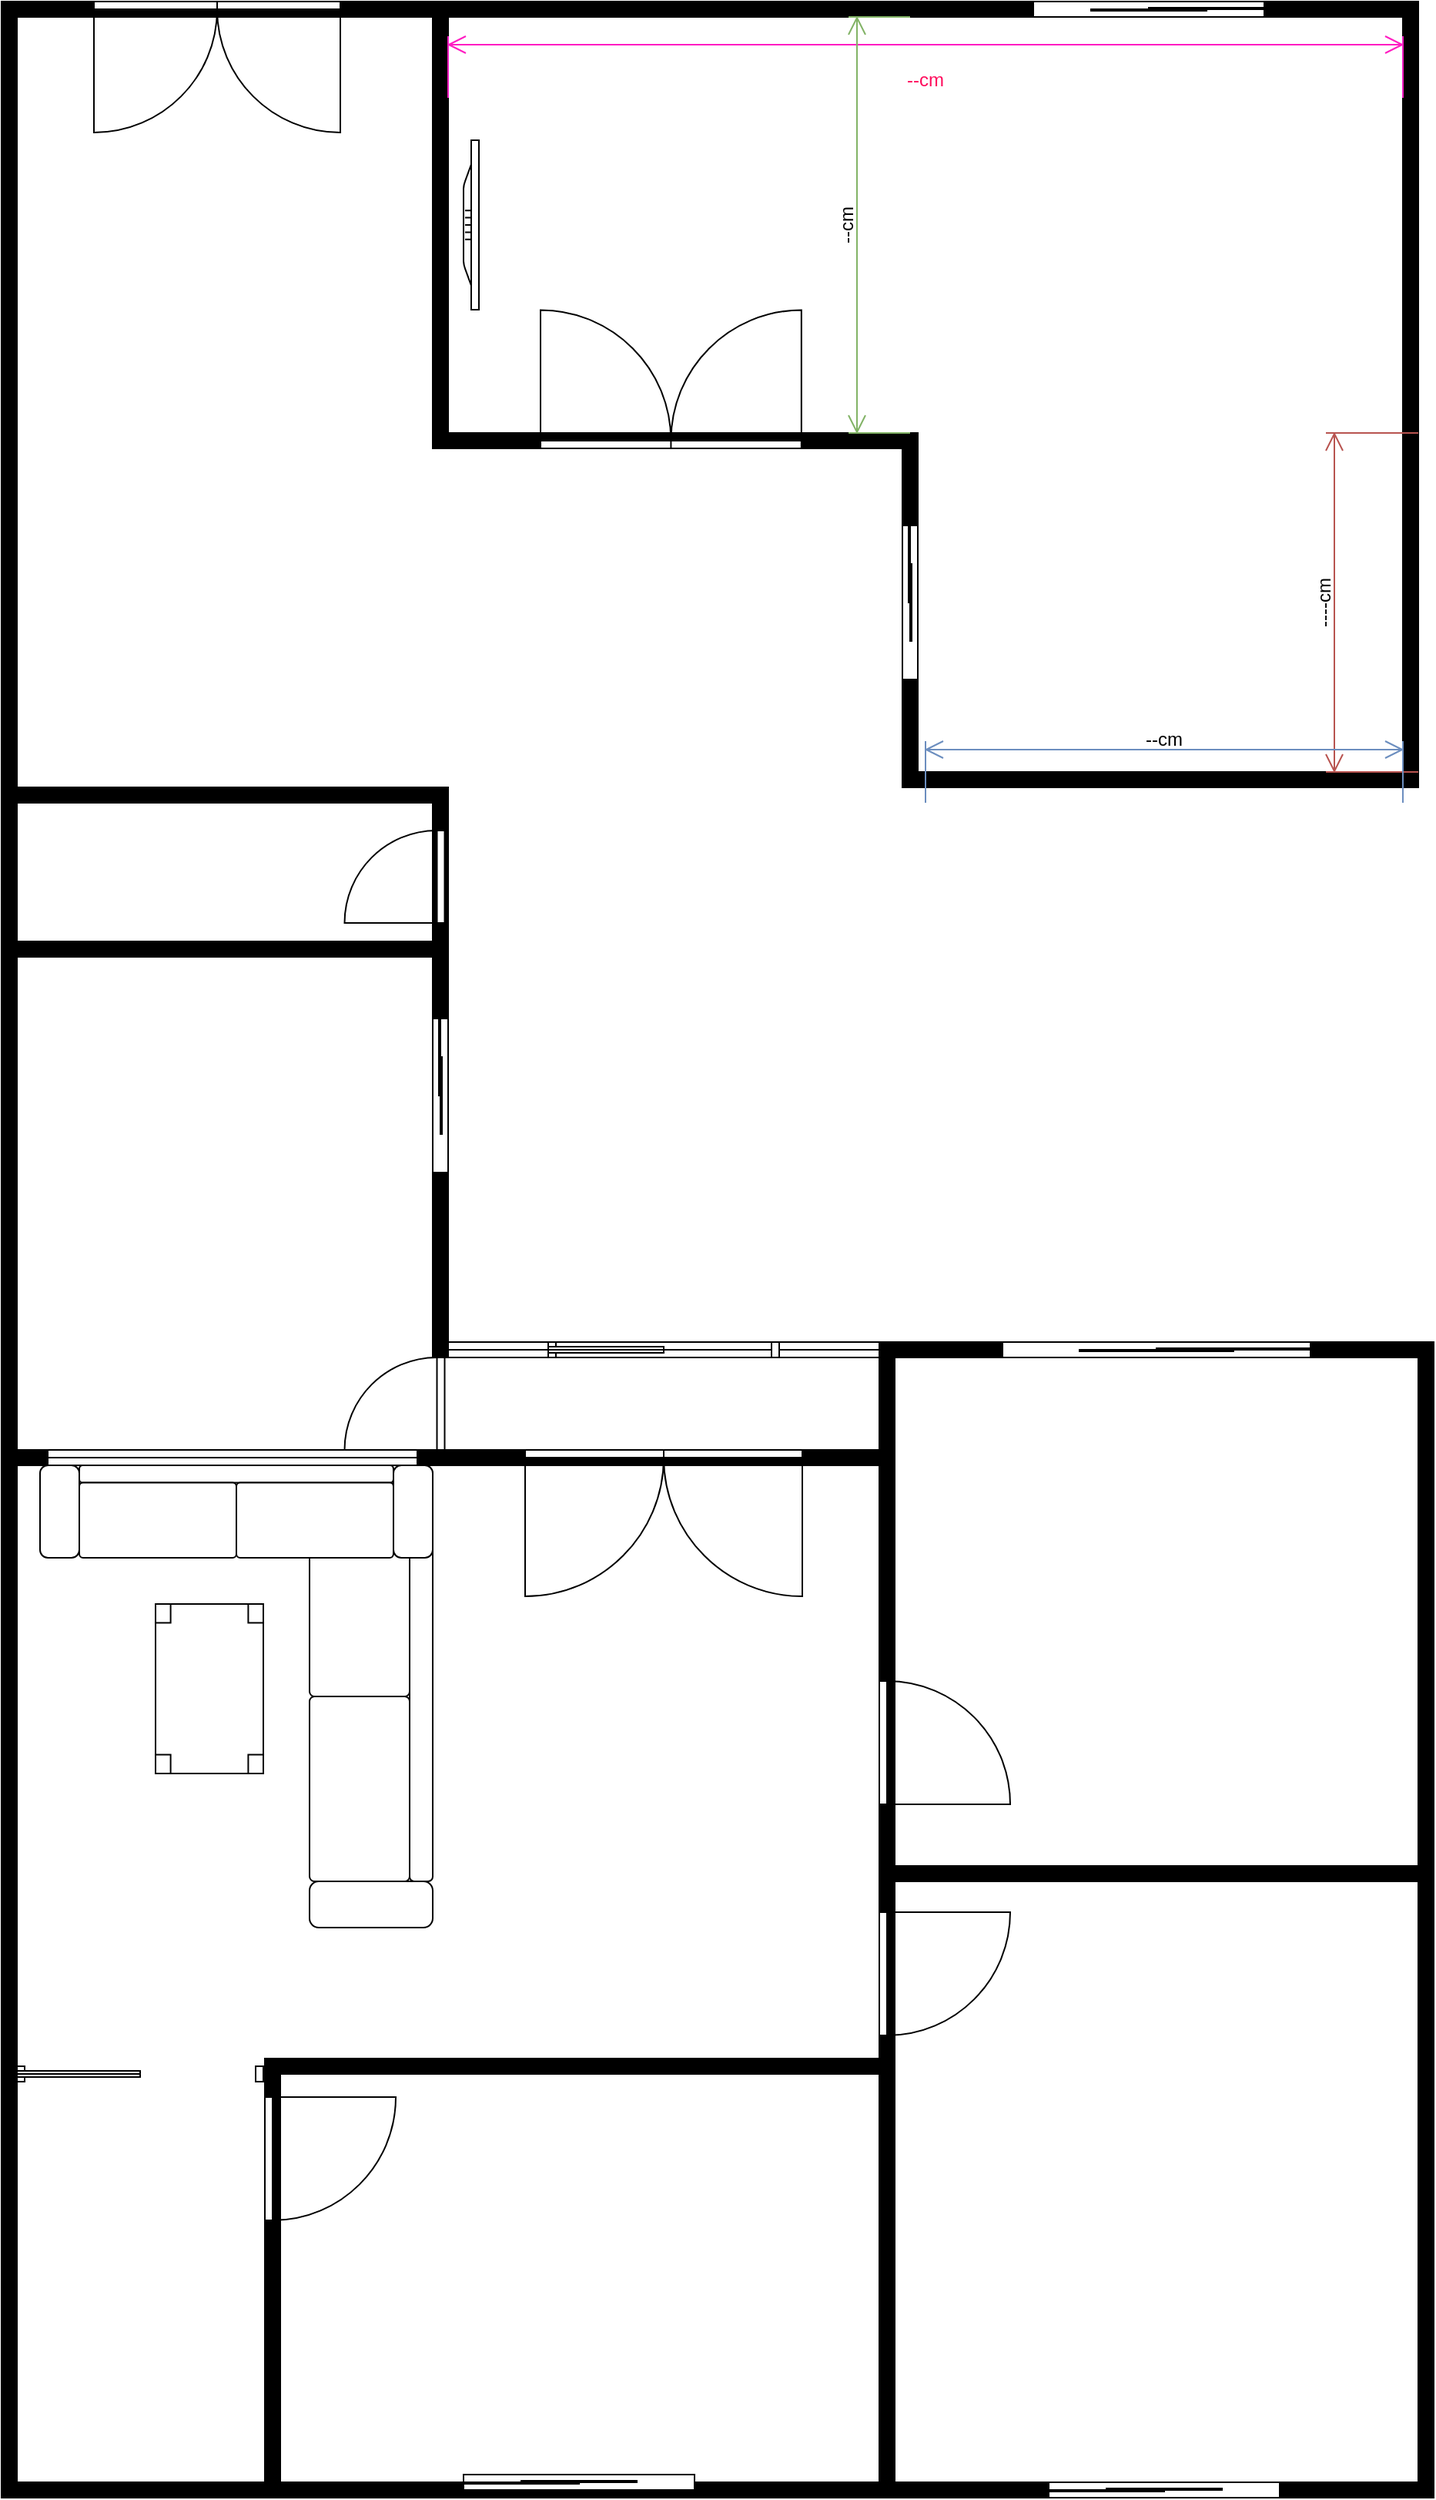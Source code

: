 <mxfile version="26.0.11">
  <diagram name="第 1 页" id="sxD4nlqV_mKAmoMYz5X_">
    <mxGraphModel dx="3457" dy="1907" grid="1" gridSize="10" guides="1" tooltips="1" connect="1" arrows="1" fold="1" page="1" pageScale="1" pageWidth="1200" pageHeight="1920" math="0" shadow="0">
      <root>
        <mxCell id="0" />
        <mxCell id="1" parent="0" />
        <mxCell id="bj25d894FFZXHpdckU7G-4" value="" style="verticalLabelPosition=bottom;html=1;verticalAlign=top;align=center;shape=mxgraph.floorplan.wallCorner;fillColor=strokeColor;" vertex="1" parent="1">
          <mxGeometry x="240" y="290" width="260" height="520" as="geometry" />
        </mxCell>
        <mxCell id="bj25d894FFZXHpdckU7G-5" value="" style="verticalLabelPosition=bottom;html=1;verticalAlign=top;align=center;shape=mxgraph.floorplan.wallCorner;fillColor=strokeColor;direction=north" vertex="1" parent="1">
          <mxGeometry x="520" y="300" width="310" height="280" as="geometry" />
        </mxCell>
        <mxCell id="bj25d894FFZXHpdckU7G-8" value="" style="verticalLabelPosition=bottom;html=1;verticalAlign=top;align=center;shape=mxgraph.floorplan.wallCorner;fillColor=strokeColor;direction=south;" vertex="1" parent="1">
          <mxGeometry x="490" y="290" width="670" height="100" as="geometry" />
        </mxCell>
        <mxCell id="bj25d894FFZXHpdckU7G-9" value="" style="verticalLabelPosition=bottom;html=1;verticalAlign=top;align=center;shape=mxgraph.floorplan.wallCorner;fillColor=strokeColor;direction=west" vertex="1" parent="1">
          <mxGeometry x="830" y="375" width="330" height="425" as="geometry" />
        </mxCell>
        <mxCell id="bj25d894FFZXHpdckU7G-10" value="" style="verticalLabelPosition=bottom;html=1;verticalAlign=top;align=center;shape=mxgraph.floorplan.wall;fillColor=strokeColor;direction=south;" vertex="1" parent="1">
          <mxGeometry x="790" y="570" width="80" height="230" as="geometry" />
        </mxCell>
        <mxCell id="bj25d894FFZXHpdckU7G-11" value="" style="verticalLabelPosition=bottom;html=1;verticalAlign=top;align=center;shape=mxgraph.floorplan.wallCorner;fillColor=strokeColor;direction=south;" vertex="1" parent="1">
          <mxGeometry x="250" y="800" width="280" height="100" as="geometry" />
        </mxCell>
        <mxCell id="bj25d894FFZXHpdckU7G-14" value="" style="verticalLabelPosition=bottom;html=1;verticalAlign=top;align=center;shape=mxgraph.floorplan.doorDouble;aspect=fixed;" vertex="1" parent="1">
          <mxGeometry x="300" y="290" width="160" height="85" as="geometry" />
        </mxCell>
        <mxCell id="bj25d894FFZXHpdckU7G-15" value="" style="verticalLabelPosition=bottom;html=1;verticalAlign=top;align=center;shape=mxgraph.floorplan.doorDouble;aspect=fixed;direction=west;" vertex="1" parent="1">
          <mxGeometry x="590" y="490" width="169.41" height="90" as="geometry" />
        </mxCell>
        <mxCell id="bj25d894FFZXHpdckU7G-19" value="" style="verticalLabelPosition=bottom;html=1;verticalAlign=top;align=center;shape=mxgraph.floorplan.windowGlider;dx=0.25;direction=south;" vertex="1" parent="1">
          <mxGeometry x="825" y="630" width="10" height="100" as="geometry" />
        </mxCell>
        <mxCell id="bj25d894FFZXHpdckU7G-20" value="" style="verticalLabelPosition=bottom;html=1;verticalAlign=top;align=center;shape=mxgraph.floorplan.windowGlider;dx=0.25;direction=west;" vertex="1" parent="1">
          <mxGeometry x="910" y="290" width="150" height="10" as="geometry" />
        </mxCell>
        <mxCell id="bj25d894FFZXHpdckU7G-21" value="" style="verticalLabelPosition=bottom;html=1;verticalAlign=top;align=center;shape=mxgraph.floorplan.wallCorner;fillColor=strokeColor;direction=north" vertex="1" parent="1">
          <mxGeometry x="240" y="810" width="290" height="430" as="geometry" />
        </mxCell>
        <mxCell id="bj25d894FFZXHpdckU7G-22" value="" style="verticalLabelPosition=bottom;html=1;verticalAlign=top;align=center;shape=mxgraph.floorplan.wall;fillColor=strokeColor;direction=south;" vertex="1" parent="1">
          <mxGeometry x="520" y="900" width="10" height="240" as="geometry" />
        </mxCell>
        <mxCell id="bj25d894FFZXHpdckU7G-24" value="" style="verticalLabelPosition=bottom;html=1;verticalAlign=top;align=center;shape=mxgraph.floorplan.doorRight;aspect=fixed;direction=south;" vertex="1" parent="1">
          <mxGeometry x="464" y="828" width="63.75" height="60" as="geometry" />
        </mxCell>
        <mxCell id="bj25d894FFZXHpdckU7G-25" value="" style="verticalLabelPosition=bottom;html=1;verticalAlign=top;align=center;shape=mxgraph.floorplan.wall;fillColor=strokeColor;direction=west;" vertex="1" parent="1">
          <mxGeometry x="240" y="900" width="290" height="10" as="geometry" />
        </mxCell>
        <mxCell id="bj25d894FFZXHpdckU7G-26" value="" style="verticalLabelPosition=bottom;html=1;verticalAlign=top;align=center;shape=mxgraph.floorplan.windowGlider;dx=0.25;direction=south;" vertex="1" parent="1">
          <mxGeometry x="520" y="950" width="10" height="100" as="geometry" />
        </mxCell>
        <mxCell id="bj25d894FFZXHpdckU7G-28" value="" style="verticalLabelPosition=bottom;html=1;verticalAlign=top;align=center;shape=mxgraph.floorplan.doorRight;aspect=fixed;direction=south;" vertex="1" parent="1">
          <mxGeometry x="464" y="1170" width="63.75" height="60" as="geometry" />
        </mxCell>
        <mxCell id="bj25d894FFZXHpdckU7G-29" value="" style="verticalLabelPosition=bottom;html=1;verticalAlign=top;align=center;shape=mxgraph.floorplan.wall;fillColor=strokeColor;direction=south;" vertex="1" parent="1">
          <mxGeometry x="520" y="1070" width="10" height="100" as="geometry" />
        </mxCell>
        <mxCell id="bj25d894FFZXHpdckU7G-30" value="" style="verticalLabelPosition=bottom;html=1;verticalAlign=top;align=center;shape=mxgraph.floorplan.wallU;fillColor=strokeColor;direction=west;" vertex="1" parent="1">
          <mxGeometry x="240" y="1230" width="930" height="680" as="geometry" />
        </mxCell>
        <mxCell id="bj25d894FFZXHpdckU7G-32" value="" style="verticalLabelPosition=bottom;html=1;verticalAlign=top;align=center;shape=mxgraph.floorplan.window;" vertex="1" parent="1">
          <mxGeometry x="530" y="1160" width="290" height="10" as="geometry" />
        </mxCell>
        <mxCell id="bj25d894FFZXHpdckU7G-35" value="" style="verticalLabelPosition=bottom;html=1;verticalAlign=top;align=center;shape=mxgraph.floorplan.window;" vertex="1" parent="1">
          <mxGeometry x="270" y="1230" width="240" height="10" as="geometry" />
        </mxCell>
        <mxCell id="bj25d894FFZXHpdckU7G-36" value="" style="verticalLabelPosition=bottom;html=1;verticalAlign=top;align=center;shape=mxgraph.floorplan.wallCorner;fillColor=strokeColor;direction=south;" vertex="1" parent="1">
          <mxGeometry x="820" y="1160" width="350" height="100" as="geometry" />
        </mxCell>
        <mxCell id="bj25d894FFZXHpdckU7G-37" value="" style="verticalLabelPosition=bottom;html=1;verticalAlign=top;align=center;shape=mxgraph.floorplan.windowGlider;dx=0.25;direction=west;" vertex="1" parent="1">
          <mxGeometry x="890" y="1160" width="200" height="10" as="geometry" />
        </mxCell>
        <mxCell id="bj25d894FFZXHpdckU7G-38" value="" style="verticalLabelPosition=bottom;html=1;verticalAlign=top;align=center;shape=mxgraph.floorplan.wallCorner;fillColor=strokeColor;" vertex="1" parent="1">
          <mxGeometry x="810" y="1160" width="70" height="740" as="geometry" />
        </mxCell>
        <mxCell id="bj25d894FFZXHpdckU7G-40" value="" style="verticalLabelPosition=bottom;html=1;verticalAlign=top;align=center;shape=mxgraph.floorplan.doorRight;aspect=fixed;direction=north;" vertex="1" parent="1">
          <mxGeometry x="810" y="1530" width="85" height="80" as="geometry" />
        </mxCell>
        <mxCell id="bj25d894FFZXHpdckU7G-42" value="" style="verticalLabelPosition=bottom;html=1;verticalAlign=top;align=center;shape=mxgraph.floorplan.doorLeft;aspect=fixed;direction=north;" vertex="1" parent="1">
          <mxGeometry x="810" y="1380" width="85" height="80" as="geometry" />
        </mxCell>
        <mxCell id="bj25d894FFZXHpdckU7G-43" value="" style="verticalLabelPosition=bottom;html=1;verticalAlign=top;align=center;shape=mxgraph.floorplan.wall;fillColor=strokeColor;direction=west;" vertex="1" parent="1">
          <mxGeometry x="820" y="1500" width="350" height="10" as="geometry" />
        </mxCell>
        <mxCell id="bj25d894FFZXHpdckU7G-44" value="" style="verticalLabelPosition=bottom;html=1;verticalAlign=top;align=center;shape=mxgraph.floorplan.wall;fillColor=strokeColor;direction=west;" vertex="1" parent="1">
          <mxGeometry x="420" y="1580" width="390" height="100" as="geometry" />
        </mxCell>
        <mxCell id="bj25d894FFZXHpdckU7G-45" value="" style="verticalLabelPosition=bottom;html=1;verticalAlign=top;align=center;shape=mxgraph.floorplan.wall;fillColor=strokeColor;direction=south;" vertex="1" parent="1">
          <mxGeometry x="411" y="1625" width="10" height="280" as="geometry" />
        </mxCell>
        <mxCell id="bj25d894FFZXHpdckU7G-46" value="" style="verticalLabelPosition=bottom;html=1;verticalAlign=top;align=center;shape=mxgraph.floorplan.wall;fillColor=strokeColor;" vertex="1" parent="1">
          <mxGeometry x="530" y="1230" width="280" height="10" as="geometry" />
        </mxCell>
        <mxCell id="bj25d894FFZXHpdckU7G-47" value="" style="verticalLabelPosition=bottom;html=1;verticalAlign=top;align=center;shape=mxgraph.floorplan.windowGlider;dx=0.25;" vertex="1" parent="1">
          <mxGeometry x="920" y="1900" width="150" height="10" as="geometry" />
        </mxCell>
        <mxCell id="bj25d894FFZXHpdckU7G-48" value="" style="verticalLabelPosition=bottom;html=1;verticalAlign=top;align=center;shape=mxgraph.floorplan.windowGlider;dx=0.25;" vertex="1" parent="1">
          <mxGeometry x="540" y="1890" width="150" height="20" as="geometry" />
        </mxCell>
        <mxCell id="bj25d894FFZXHpdckU7G-49" value="" style="verticalLabelPosition=bottom;html=1;verticalAlign=top;align=center;shape=mxgraph.floorplan.couch;direction=south;" vertex="1" parent="1">
          <mxGeometry x="440" y="1240" width="80" height="300" as="geometry" />
        </mxCell>
        <mxCell id="bj25d894FFZXHpdckU7G-50" value="" style="verticalLabelPosition=bottom;html=1;verticalAlign=top;align=center;shape=mxgraph.floorplan.doorSlidingGlass;dx=0;" vertex="1" parent="1">
          <mxGeometry x="250" y="1630" width="160" height="10" as="geometry" />
        </mxCell>
        <mxCell id="bj25d894FFZXHpdckU7G-51" value="" style="verticalLabelPosition=bottom;html=1;verticalAlign=top;align=center;shape=mxgraph.floorplan.doorSlidingGlass;dx=0;" vertex="1" parent="1">
          <mxGeometry x="595" y="1160" width="150" height="10" as="geometry" />
        </mxCell>
        <mxCell id="bj25d894FFZXHpdckU7G-52" value="" style="verticalLabelPosition=bottom;html=1;verticalAlign=top;align=center;shape=mxgraph.floorplan.doorDouble;aspect=fixed;" vertex="1" parent="1">
          <mxGeometry x="580" y="1230" width="180" height="95.63" as="geometry" />
        </mxCell>
        <mxCell id="bj25d894FFZXHpdckU7G-53" value="" style="verticalLabelPosition=bottom;html=1;verticalAlign=top;align=center;shape=mxgraph.floorplan.table;direction=south;" vertex="1" parent="1">
          <mxGeometry x="340" y="1330" width="70" height="110" as="geometry" />
        </mxCell>
        <mxCell id="bj25d894FFZXHpdckU7G-54" value="" style="verticalLabelPosition=bottom;html=1;verticalAlign=top;align=center;shape=mxgraph.floorplan.couch;direction=east;" vertex="1" parent="1">
          <mxGeometry x="265" y="1240" width="255" height="60" as="geometry" />
        </mxCell>
        <mxCell id="bj25d894FFZXHpdckU7G-56" value="" style="verticalLabelPosition=bottom;html=1;verticalAlign=top;align=center;shape=mxgraph.floorplan.flat_tv;direction=north;" vertex="1" parent="1">
          <mxGeometry x="540" y="380" width="10" height="110" as="geometry" />
        </mxCell>
        <mxCell id="bj25d894FFZXHpdckU7G-57" value="&lt;font color=&quot;#ff0c5d&quot;&gt;--cm&lt;/font&gt;" style="shape=dimension;whiteSpace=wrap;html=1;align=center;points=[];verticalAlign=bottom;spacingBottom=3;labelBackgroundColor=none;direction=west;strokeColor=#FF1CC2;" vertex="1" parent="1">
          <mxGeometry x="530" y="312.5" width="620" height="40" as="geometry" />
        </mxCell>
        <mxCell id="bj25d894FFZXHpdckU7G-59" value="----cm" style="shape=dimension;direction=south;whiteSpace=wrap;html=1;align=center;points=[];verticalAlign=top;labelBackgroundColor=none;horizontal=0;spacingTop=-15;fillColor=#f8cecc;strokeColor=#b85450;" vertex="1" parent="1">
          <mxGeometry x="1100" y="570" width="60" height="220" as="geometry" />
        </mxCell>
        <mxCell id="bj25d894FFZXHpdckU7G-60" value="--cm" style="shape=dimension;direction=west;whiteSpace=wrap;html=1;align=center;points=[];verticalAlign=top;spacingTop=-15;labelBackgroundColor=none;fillColor=#dae8fc;strokeColor=#6c8ebf;" vertex="1" parent="1">
          <mxGeometry x="840" y="770" width="310" height="40" as="geometry" />
        </mxCell>
        <mxCell id="bj25d894FFZXHpdckU7G-61" value="--cm" style="shape=dimension;direction=south;whiteSpace=wrap;html=1;align=center;points=[];verticalAlign=top;labelBackgroundColor=none;horizontal=0;spacingTop=-15;fillColor=#d5e8d4;strokeColor=#82b366;" vertex="1" parent="1">
          <mxGeometry x="790" y="300" width="40" height="270" as="geometry" />
        </mxCell>
        <mxCell id="bj25d894FFZXHpdckU7G-64" value="" style="verticalLabelPosition=bottom;html=1;verticalAlign=top;align=center;shape=mxgraph.floorplan.doorRight;aspect=fixed;direction=north;" vertex="1" parent="1">
          <mxGeometry x="411" y="1650" width="85" height="80" as="geometry" />
        </mxCell>
      </root>
    </mxGraphModel>
  </diagram>
</mxfile>
